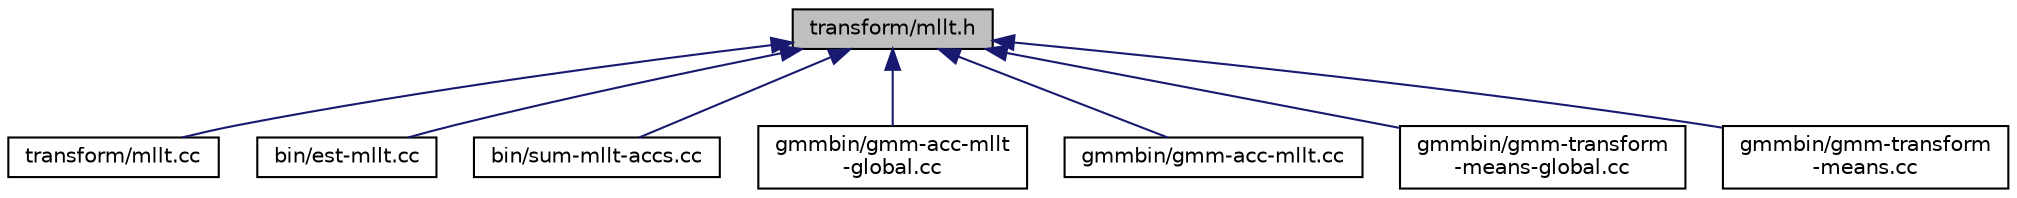digraph "transform/mllt.h"
{
  edge [fontname="Helvetica",fontsize="10",labelfontname="Helvetica",labelfontsize="10"];
  node [fontname="Helvetica",fontsize="10",shape=record];
  Node70 [label="transform/mllt.h",height=0.2,width=0.4,color="black", fillcolor="grey75", style="filled", fontcolor="black"];
  Node70 -> Node71 [dir="back",color="midnightblue",fontsize="10",style="solid",fontname="Helvetica"];
  Node71 [label="transform/mllt.cc",height=0.2,width=0.4,color="black", fillcolor="white", style="filled",URL="$mllt_8cc.html"];
  Node70 -> Node72 [dir="back",color="midnightblue",fontsize="10",style="solid",fontname="Helvetica"];
  Node72 [label="bin/est-mllt.cc",height=0.2,width=0.4,color="black", fillcolor="white", style="filled",URL="$est-mllt_8cc.html"];
  Node70 -> Node73 [dir="back",color="midnightblue",fontsize="10",style="solid",fontname="Helvetica"];
  Node73 [label="bin/sum-mllt-accs.cc",height=0.2,width=0.4,color="black", fillcolor="white", style="filled",URL="$sum-mllt-accs_8cc.html"];
  Node70 -> Node74 [dir="back",color="midnightblue",fontsize="10",style="solid",fontname="Helvetica"];
  Node74 [label="gmmbin/gmm-acc-mllt\l-global.cc",height=0.2,width=0.4,color="black", fillcolor="white", style="filled",URL="$gmm-acc-mllt-global_8cc.html"];
  Node70 -> Node75 [dir="back",color="midnightblue",fontsize="10",style="solid",fontname="Helvetica"];
  Node75 [label="gmmbin/gmm-acc-mllt.cc",height=0.2,width=0.4,color="black", fillcolor="white", style="filled",URL="$gmm-acc-mllt_8cc.html"];
  Node70 -> Node76 [dir="back",color="midnightblue",fontsize="10",style="solid",fontname="Helvetica"];
  Node76 [label="gmmbin/gmm-transform\l-means-global.cc",height=0.2,width=0.4,color="black", fillcolor="white", style="filled",URL="$gmm-transform-means-global_8cc.html"];
  Node70 -> Node77 [dir="back",color="midnightblue",fontsize="10",style="solid",fontname="Helvetica"];
  Node77 [label="gmmbin/gmm-transform\l-means.cc",height=0.2,width=0.4,color="black", fillcolor="white", style="filled",URL="$gmm-transform-means_8cc.html"];
}
